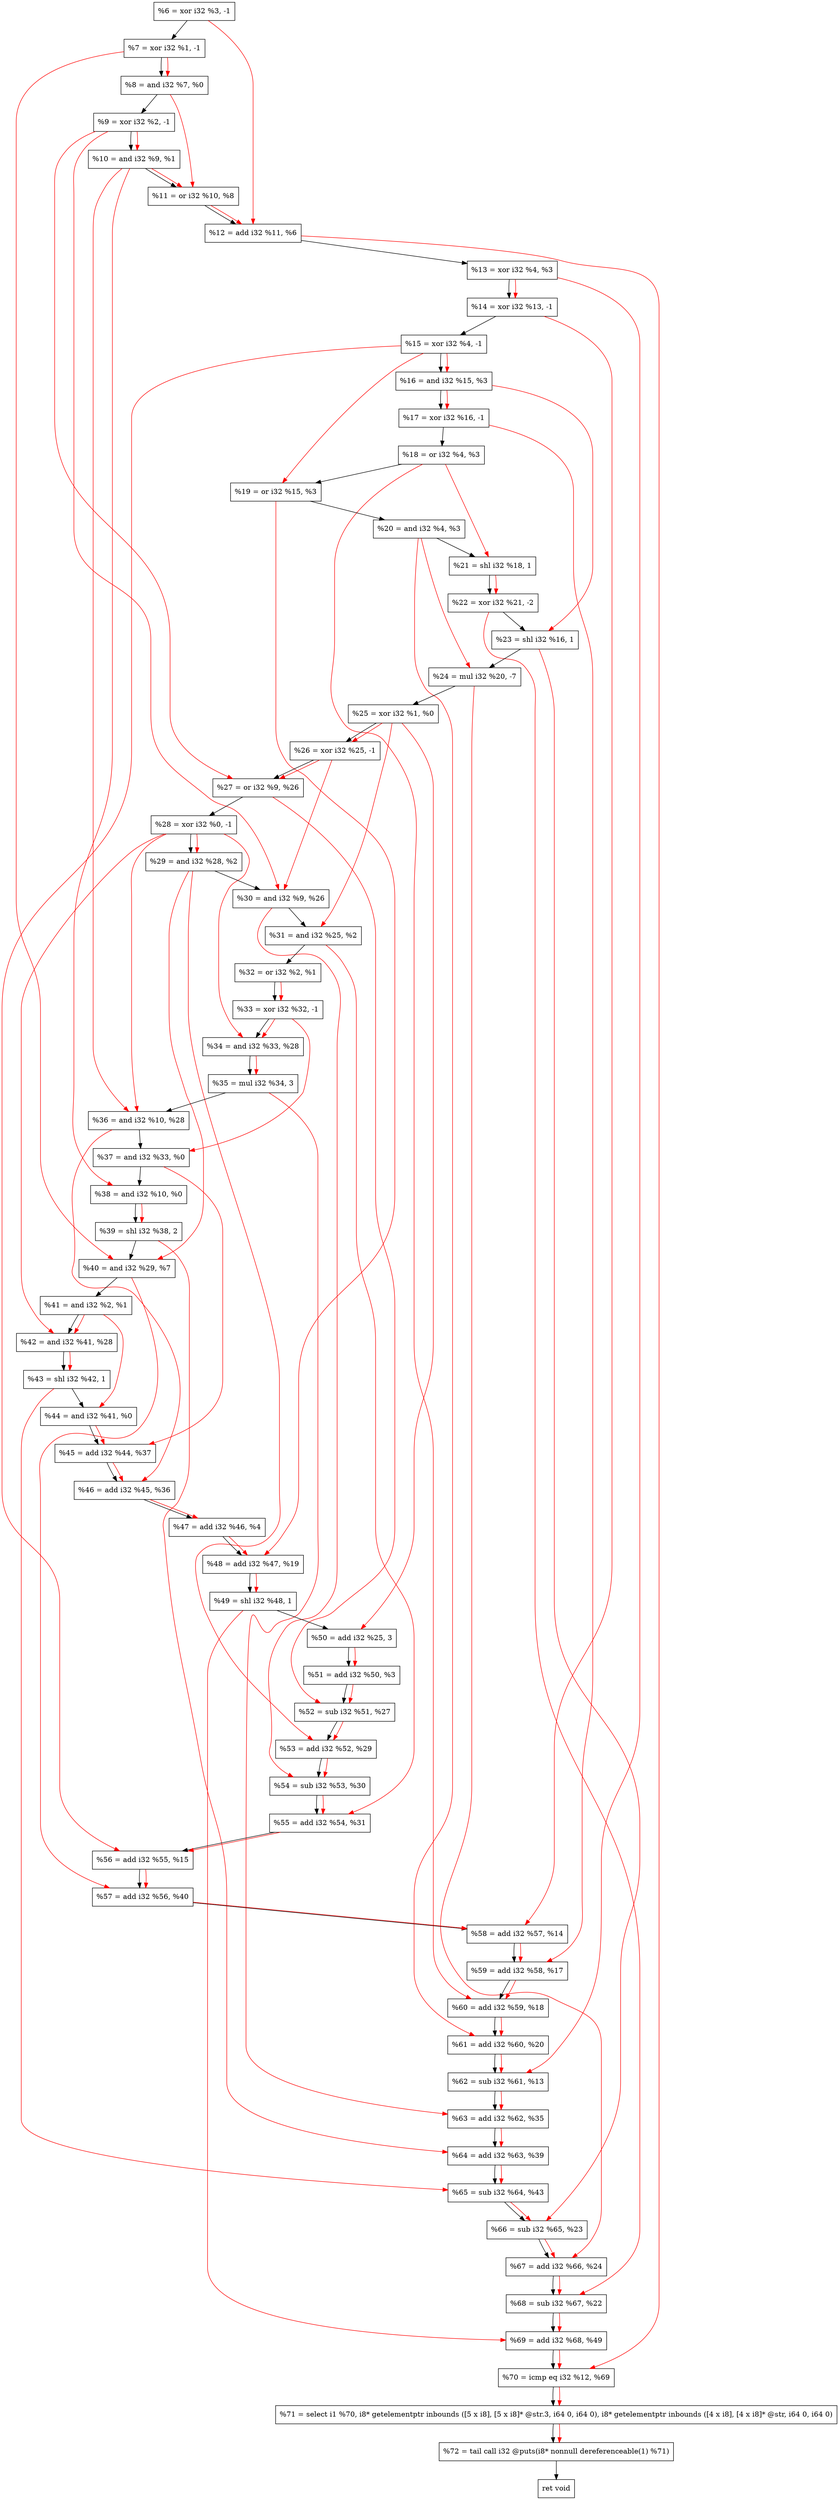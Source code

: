 digraph "DFG for'crackme' function" {
	Node0x173a030[shape=record, label="  %6 = xor i32 %3, -1"];
	Node0x173a0a0[shape=record, label="  %7 = xor i32 %1, -1"];
	Node0x173a110[shape=record, label="  %8 = and i32 %7, %0"];
	Node0x173a180[shape=record, label="  %9 = xor i32 %2, -1"];
	Node0x173a1f0[shape=record, label="  %10 = and i32 %9, %1"];
	Node0x173a260[shape=record, label="  %11 = or i32 %10, %8"];
	Node0x173a2d0[shape=record, label="  %12 = add i32 %11, %6"];
	Node0x173a340[shape=record, label="  %13 = xor i32 %4, %3"];
	Node0x173a3b0[shape=record, label="  %14 = xor i32 %13, -1"];
	Node0x173a420[shape=record, label="  %15 = xor i32 %4, -1"];
	Node0x173a490[shape=record, label="  %16 = and i32 %15, %3"];
	Node0x173a500[shape=record, label="  %17 = xor i32 %16, -1"];
	Node0x173a570[shape=record, label="  %18 = or i32 %4, %3"];
	Node0x173a5e0[shape=record, label="  %19 = or i32 %15, %3"];
	Node0x173a650[shape=record, label="  %20 = and i32 %4, %3"];
	Node0x173a6f0[shape=record, label="  %21 = shl i32 %18, 1"];
	Node0x173a790[shape=record, label="  %22 = xor i32 %21, -2"];
	Node0x173a800[shape=record, label="  %23 = shl i32 %16, 1"];
	Node0x173a8a0[shape=record, label="  %24 = mul i32 %20, -7"];
	Node0x173a910[shape=record, label="  %25 = xor i32 %1, %0"];
	Node0x173a980[shape=record, label="  %26 = xor i32 %25, -1"];
	Node0x173a9f0[shape=record, label="  %27 = or i32 %9, %26"];
	Node0x173aa60[shape=record, label="  %28 = xor i32 %0, -1"];
	Node0x173aad0[shape=record, label="  %29 = and i32 %28, %2"];
	Node0x173ab40[shape=record, label="  %30 = and i32 %9, %26"];
	Node0x173abb0[shape=record, label="  %31 = and i32 %25, %2"];
	Node0x173ac20[shape=record, label="  %32 = or i32 %2, %1"];
	Node0x173aea0[shape=record, label="  %33 = xor i32 %32, -1"];
	Node0x173af10[shape=record, label="  %34 = and i32 %33, %28"];
	Node0x173afb0[shape=record, label="  %35 = mul i32 %34, 3"];
	Node0x173b020[shape=record, label="  %36 = and i32 %10, %28"];
	Node0x173b090[shape=record, label="  %37 = and i32 %33, %0"];
	Node0x173b100[shape=record, label="  %38 = and i32 %10, %0"];
	Node0x173b1a0[shape=record, label="  %39 = shl i32 %38, 2"];
	Node0x173b210[shape=record, label="  %40 = and i32 %29, %7"];
	Node0x173b280[shape=record, label="  %41 = and i32 %2, %1"];
	Node0x173b2f0[shape=record, label="  %42 = and i32 %41, %28"];
	Node0x173b360[shape=record, label="  %43 = shl i32 %42, 1"];
	Node0x173b3d0[shape=record, label="  %44 = and i32 %41, %0"];
	Node0x173b440[shape=record, label="  %45 = add i32 %44, %37"];
	Node0x173b4b0[shape=record, label="  %46 = add i32 %45, %36"];
	Node0x173b520[shape=record, label="  %47 = add i32 %46, %4"];
	Node0x173b590[shape=record, label="  %48 = add i32 %47, %19"];
	Node0x173b600[shape=record, label="  %49 = shl i32 %48, 1"];
	Node0x173b670[shape=record, label="  %50 = add i32 %25, 3"];
	Node0x173b6e0[shape=record, label="  %51 = add i32 %50, %3"];
	Node0x173b750[shape=record, label="  %52 = sub i32 %51, %27"];
	Node0x173b7c0[shape=record, label="  %53 = add i32 %52, %29"];
	Node0x173b830[shape=record, label="  %54 = sub i32 %53, %30"];
	Node0x173b8a0[shape=record, label="  %55 = add i32 %54, %31"];
	Node0x173b910[shape=record, label="  %56 = add i32 %55, %15"];
	Node0x173b980[shape=record, label="  %57 = add i32 %56, %40"];
	Node0x173b9f0[shape=record, label="  %58 = add i32 %57, %14"];
	Node0x173ba60[shape=record, label="  %59 = add i32 %58, %17"];
	Node0x173bad0[shape=record, label="  %60 = add i32 %59, %18"];
	Node0x173bb40[shape=record, label="  %61 = add i32 %60, %20"];
	Node0x173bbb0[shape=record, label="  %62 = sub i32 %61, %13"];
	Node0x173bc20[shape=record, label="  %63 = add i32 %62, %35"];
	Node0x173bc90[shape=record, label="  %64 = add i32 %63, %39"];
	Node0x173c110[shape=record, label="  %65 = sub i32 %64, %43"];
	Node0x173c180[shape=record, label="  %66 = sub i32 %65, %23"];
	Node0x173c1f0[shape=record, label="  %67 = add i32 %66, %24"];
	Node0x173c260[shape=record, label="  %68 = sub i32 %67, %22"];
	Node0x173c2d0[shape=record, label="  %69 = add i32 %68, %49"];
	Node0x173c340[shape=record, label="  %70 = icmp eq i32 %12, %69"];
	Node0x16da268[shape=record, label="  %71 = select i1 %70, i8* getelementptr inbounds ([5 x i8], [5 x i8]* @str.3, i64 0, i64 0), i8* getelementptr inbounds ([4 x i8], [4 x i8]* @str, i64 0, i64 0)"];
	Node0x173c5d0[shape=record, label="  %72 = tail call i32 @puts(i8* nonnull dereferenceable(1) %71)"];
	Node0x173c620[shape=record, label="  ret void"];
	Node0x173a030 -> Node0x173a0a0;
	Node0x173a0a0 -> Node0x173a110;
	Node0x173a110 -> Node0x173a180;
	Node0x173a180 -> Node0x173a1f0;
	Node0x173a1f0 -> Node0x173a260;
	Node0x173a260 -> Node0x173a2d0;
	Node0x173a2d0 -> Node0x173a340;
	Node0x173a340 -> Node0x173a3b0;
	Node0x173a3b0 -> Node0x173a420;
	Node0x173a420 -> Node0x173a490;
	Node0x173a490 -> Node0x173a500;
	Node0x173a500 -> Node0x173a570;
	Node0x173a570 -> Node0x173a5e0;
	Node0x173a5e0 -> Node0x173a650;
	Node0x173a650 -> Node0x173a6f0;
	Node0x173a6f0 -> Node0x173a790;
	Node0x173a790 -> Node0x173a800;
	Node0x173a800 -> Node0x173a8a0;
	Node0x173a8a0 -> Node0x173a910;
	Node0x173a910 -> Node0x173a980;
	Node0x173a980 -> Node0x173a9f0;
	Node0x173a9f0 -> Node0x173aa60;
	Node0x173aa60 -> Node0x173aad0;
	Node0x173aad0 -> Node0x173ab40;
	Node0x173ab40 -> Node0x173abb0;
	Node0x173abb0 -> Node0x173ac20;
	Node0x173ac20 -> Node0x173aea0;
	Node0x173aea0 -> Node0x173af10;
	Node0x173af10 -> Node0x173afb0;
	Node0x173afb0 -> Node0x173b020;
	Node0x173b020 -> Node0x173b090;
	Node0x173b090 -> Node0x173b100;
	Node0x173b100 -> Node0x173b1a0;
	Node0x173b1a0 -> Node0x173b210;
	Node0x173b210 -> Node0x173b280;
	Node0x173b280 -> Node0x173b2f0;
	Node0x173b2f0 -> Node0x173b360;
	Node0x173b360 -> Node0x173b3d0;
	Node0x173b3d0 -> Node0x173b440;
	Node0x173b440 -> Node0x173b4b0;
	Node0x173b4b0 -> Node0x173b520;
	Node0x173b520 -> Node0x173b590;
	Node0x173b590 -> Node0x173b600;
	Node0x173b600 -> Node0x173b670;
	Node0x173b670 -> Node0x173b6e0;
	Node0x173b6e0 -> Node0x173b750;
	Node0x173b750 -> Node0x173b7c0;
	Node0x173b7c0 -> Node0x173b830;
	Node0x173b830 -> Node0x173b8a0;
	Node0x173b8a0 -> Node0x173b910;
	Node0x173b910 -> Node0x173b980;
	Node0x173b980 -> Node0x173b9f0;
	Node0x173b9f0 -> Node0x173ba60;
	Node0x173ba60 -> Node0x173bad0;
	Node0x173bad0 -> Node0x173bb40;
	Node0x173bb40 -> Node0x173bbb0;
	Node0x173bbb0 -> Node0x173bc20;
	Node0x173bc20 -> Node0x173bc90;
	Node0x173bc90 -> Node0x173c110;
	Node0x173c110 -> Node0x173c180;
	Node0x173c180 -> Node0x173c1f0;
	Node0x173c1f0 -> Node0x173c260;
	Node0x173c260 -> Node0x173c2d0;
	Node0x173c2d0 -> Node0x173c340;
	Node0x173c340 -> Node0x16da268;
	Node0x16da268 -> Node0x173c5d0;
	Node0x173c5d0 -> Node0x173c620;
edge [color=red]
	Node0x173a0a0 -> Node0x173a110;
	Node0x173a180 -> Node0x173a1f0;
	Node0x173a1f0 -> Node0x173a260;
	Node0x173a110 -> Node0x173a260;
	Node0x173a260 -> Node0x173a2d0;
	Node0x173a030 -> Node0x173a2d0;
	Node0x173a340 -> Node0x173a3b0;
	Node0x173a420 -> Node0x173a490;
	Node0x173a490 -> Node0x173a500;
	Node0x173a420 -> Node0x173a5e0;
	Node0x173a570 -> Node0x173a6f0;
	Node0x173a6f0 -> Node0x173a790;
	Node0x173a490 -> Node0x173a800;
	Node0x173a650 -> Node0x173a8a0;
	Node0x173a910 -> Node0x173a980;
	Node0x173a180 -> Node0x173a9f0;
	Node0x173a980 -> Node0x173a9f0;
	Node0x173aa60 -> Node0x173aad0;
	Node0x173a180 -> Node0x173ab40;
	Node0x173a980 -> Node0x173ab40;
	Node0x173a910 -> Node0x173abb0;
	Node0x173ac20 -> Node0x173aea0;
	Node0x173aea0 -> Node0x173af10;
	Node0x173aa60 -> Node0x173af10;
	Node0x173af10 -> Node0x173afb0;
	Node0x173a1f0 -> Node0x173b020;
	Node0x173aa60 -> Node0x173b020;
	Node0x173aea0 -> Node0x173b090;
	Node0x173a1f0 -> Node0x173b100;
	Node0x173b100 -> Node0x173b1a0;
	Node0x173aad0 -> Node0x173b210;
	Node0x173a0a0 -> Node0x173b210;
	Node0x173b280 -> Node0x173b2f0;
	Node0x173aa60 -> Node0x173b2f0;
	Node0x173b2f0 -> Node0x173b360;
	Node0x173b280 -> Node0x173b3d0;
	Node0x173b3d0 -> Node0x173b440;
	Node0x173b090 -> Node0x173b440;
	Node0x173b440 -> Node0x173b4b0;
	Node0x173b020 -> Node0x173b4b0;
	Node0x173b4b0 -> Node0x173b520;
	Node0x173b520 -> Node0x173b590;
	Node0x173a5e0 -> Node0x173b590;
	Node0x173b590 -> Node0x173b600;
	Node0x173a910 -> Node0x173b670;
	Node0x173b670 -> Node0x173b6e0;
	Node0x173b6e0 -> Node0x173b750;
	Node0x173a9f0 -> Node0x173b750;
	Node0x173b750 -> Node0x173b7c0;
	Node0x173aad0 -> Node0x173b7c0;
	Node0x173b7c0 -> Node0x173b830;
	Node0x173ab40 -> Node0x173b830;
	Node0x173b830 -> Node0x173b8a0;
	Node0x173abb0 -> Node0x173b8a0;
	Node0x173b8a0 -> Node0x173b910;
	Node0x173a420 -> Node0x173b910;
	Node0x173b910 -> Node0x173b980;
	Node0x173b210 -> Node0x173b980;
	Node0x173b980 -> Node0x173b9f0;
	Node0x173a3b0 -> Node0x173b9f0;
	Node0x173b9f0 -> Node0x173ba60;
	Node0x173a500 -> Node0x173ba60;
	Node0x173ba60 -> Node0x173bad0;
	Node0x173a570 -> Node0x173bad0;
	Node0x173bad0 -> Node0x173bb40;
	Node0x173a650 -> Node0x173bb40;
	Node0x173bb40 -> Node0x173bbb0;
	Node0x173a340 -> Node0x173bbb0;
	Node0x173bbb0 -> Node0x173bc20;
	Node0x173afb0 -> Node0x173bc20;
	Node0x173bc20 -> Node0x173bc90;
	Node0x173b1a0 -> Node0x173bc90;
	Node0x173bc90 -> Node0x173c110;
	Node0x173b360 -> Node0x173c110;
	Node0x173c110 -> Node0x173c180;
	Node0x173a800 -> Node0x173c180;
	Node0x173c180 -> Node0x173c1f0;
	Node0x173a8a0 -> Node0x173c1f0;
	Node0x173c1f0 -> Node0x173c260;
	Node0x173a790 -> Node0x173c260;
	Node0x173c260 -> Node0x173c2d0;
	Node0x173b600 -> Node0x173c2d0;
	Node0x173a2d0 -> Node0x173c340;
	Node0x173c2d0 -> Node0x173c340;
	Node0x173c340 -> Node0x16da268;
	Node0x16da268 -> Node0x173c5d0;
}
